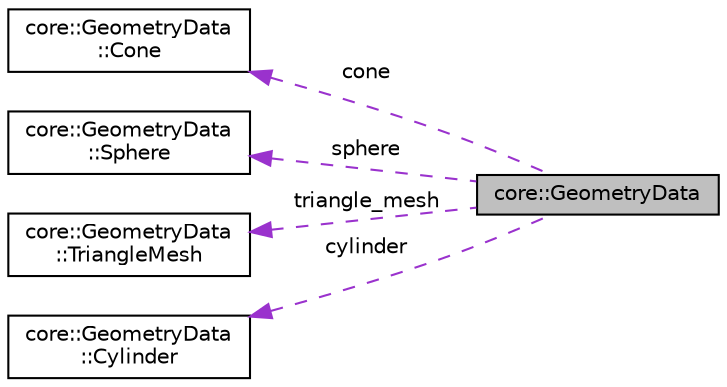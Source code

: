digraph "core::GeometryData"
{
 // LATEX_PDF_SIZE
  edge [fontname="Helvetica",fontsize="10",labelfontname="Helvetica",labelfontsize="10"];
  node [fontname="Helvetica",fontsize="10",shape=record];
  rankdir="LR";
  Node1 [label="core::GeometryData",height=0.2,width=0.4,color="black", fillcolor="grey75", style="filled", fontcolor="black",tooltip=" "];
  Node2 -> Node1 [dir="back",color="darkorchid3",fontsize="10",style="dashed",label=" cone" ,fontname="Helvetica"];
  Node2 [label="core::GeometryData\l::Cone",height=0.2,width=0.4,color="black", fillcolor="white", style="filled",URL="$d1/d73/structcore_1_1GeometryData_1_1Cone.html",tooltip=" "];
  Node3 -> Node1 [dir="back",color="darkorchid3",fontsize="10",style="dashed",label=" sphere" ,fontname="Helvetica"];
  Node3 [label="core::GeometryData\l::Sphere",height=0.2,width=0.4,color="black", fillcolor="white", style="filled",URL="$da/dd2/structcore_1_1GeometryData_1_1Sphere.html",tooltip=" "];
  Node4 -> Node1 [dir="back",color="darkorchid3",fontsize="10",style="dashed",label=" triangle_mesh" ,fontname="Helvetica"];
  Node4 [label="core::GeometryData\l::TriangleMesh",height=0.2,width=0.4,color="black", fillcolor="white", style="filled",URL="$db/dee/structcore_1_1GeometryData_1_1TriangleMesh.html",tooltip=" "];
  Node5 -> Node1 [dir="back",color="darkorchid3",fontsize="10",style="dashed",label=" cylinder" ,fontname="Helvetica"];
  Node5 [label="core::GeometryData\l::Cylinder",height=0.2,width=0.4,color="black", fillcolor="white", style="filled",URL="$d6/d65/structcore_1_1GeometryData_1_1Cylinder.html",tooltip=" "];
}
